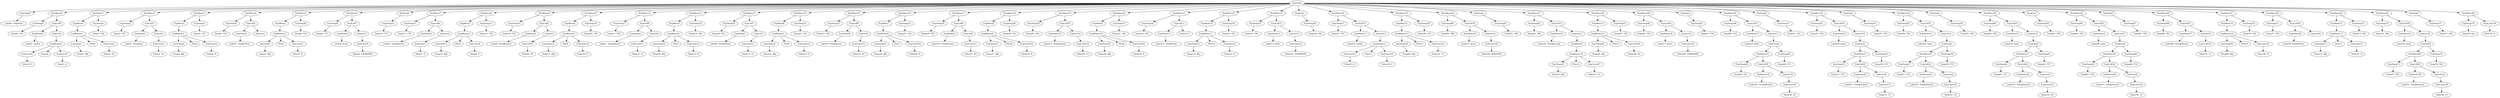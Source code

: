 digraph {
	ordering = out;
	ExpConst39 -> "Value39: 0";
	StatMove46 -> ExpTemp78;
	StatMove46 -> ExpConst39;
	ExpList29 -> ExpEseq5;
	ExpEseq5 -> StatMove45;
	ExpEseq5 -> ExpTemp76;
	ExpCall30 -> ExpName30;
	ExpCall30 -> ExpList30;
	ExpName29 -> "Label30: print";
	StatMove43 -> ExpMem15;
	StatMove43 -> ExpTemp73;
	ExpMem15 -> ExpBinary17;
	ExpConst37 -> "Value37: 8";
	ExpBinary17 -> ExpTemp72;
	ExpBinary17 -> Plus15;
	ExpBinary17 -> ExpConst37;
	ExpName28 -> "Label29: Tree@Print";
	StatMove42 -> ExpTemp71;
	StatMove42 -> ExpCall28;
	ExpTemp70 -> "Temp70: T61";
	ExpCall29 -> ExpName29;
	ExpCall29 -> ExpList29;
	StatMove41 -> ExpMem14;
	StatMove41 -> ExpTemp70;
	ExpMem14 -> ExpBinary16;
	ExpBinary16 -> ExpTemp69;
	ExpBinary16 -> Plus14;
	ExpBinary16 -> ExpConst36;
	ExpList27 -> ExpConst35;
	ExpCall27 -> ExpName27;
	ExpCall27 -> ExpList27;
	ExpTemp68 -> "Temp68: T61";
	StatExp8 -> ExpTemp67;
	ExpTemp66 -> "Temp66: T59";
	ExpConst34 -> "Value34: 12";
	ExpCall26 -> ExpName26;
	ExpCall26 -> ExpList26;
	ExpTemp71 -> "Temp71: T62";
	ExpCall25 -> ExpName25;
	ExpCall25 -> ExpList25;
	ExpTemp64 -> "Temp64: T60";
	ExpList25 -> ExpEseq4;
	StatExp7 -> ExpTemp63;
	ExpList23 -> ExpEseq3;
	ExpTemp62 -> "Temp62: T57";
	ExpList24 -> ExpConst33;
	ExpCall24 -> ExpName24;
	ExpCall24 -> ExpList24;
	ExpName24 -> "Label25: Tree@Search";
	StatMove37 -> ExpTemp61;
	StatMove37 -> ExpCall24;
	ExpConst38 -> "Value38: 12";
	ExpCall23 -> ExpName23;
	ExpCall23 -> ExpList23;
	StatExp9 -> ExpTemp77;
	ExpName23 -> "Label24: print";
	ExpEseq3 -> StatMove37;
	ExpEseq3 -> ExpTemp62;
	StatMove36 -> ExpTemp60;
	StatMove36 -> ExpCall23;
	ExpTemp60 -> "Temp60: T58";
	StatExp6 -> ExpTemp59;
	ExpName25 -> "Label26: print";
	ExpEseq2 -> StatMove35;
	ExpEseq2 -> ExpTemp58;
	ExpConst32 -> "Value32: 16";
	ExpConst35 -> "Value35: 12";
	ExpCall22 -> ExpName22;
	ExpCall22 -> ExpList22;
	ExpName22 -> "Label23: Tree@Search";
	StatMove35 -> ExpTemp57;
	StatMove35 -> ExpCall22;
	ExpTemp73 -> "Temp73: T62";
	ExpCall21 -> ExpName21;
	ExpCall21 -> ExpList21;
	ExpTemp59 -> "Temp59: T56";
	StatMove34 -> ExpTemp56;
	StatMove34 -> ExpCall21;
	ExpTemp56 -> "Temp56: T56";
	ExpList19 -> ExpEseq1;
	ExpTemp54 -> "Temp54: T53";
	ExpEseq1 -> StatMove33;
	ExpEseq1 -> ExpTemp54;
	ExpConst31 -> "Value31: 12";
	ExpCall20 -> ExpName20;
	ExpCall20 -> ExpList20;
	StatMove33 -> ExpTemp53;
	StatMove33 -> ExpCall20;
	ExpConst36 -> "Value36: 8";
	ExpCall19 -> ExpName19;
	ExpCall19 -> ExpList19;
	ExpName19 -> "Label20: print";
	ExpTemp52 -> "Temp52: T54";
	StatExp4 -> ExpTemp51;
	ExpTemp51 -> "Temp51: T52";
	ExpList17 -> ExpEseq0;
	ExpTemp50 -> "Temp50: T51";
	ExpEseq0 -> StatMove31;
	ExpEseq0 -> ExpTemp50;
	ExpList18 -> ExpConst30;
	ExpConst30 -> "Value30: 24";
	ExpCall18 -> ExpName18;
	ExpCall18 -> ExpList18;
	StatMove31 -> ExpTemp49;
	StatMove31 -> ExpCall18;
	ExpTemp63 -> "Temp63: T58";
	ExpList7 -> ExpConst13;
	ExpCall7 -> ExpName7;
	ExpCall7 -> ExpList7;
	StatMove14 -> ExpMem6;
	StatMove14 -> ExpTemp22;
	ExpName20 -> "Label21: Tree@Search";
	StatMove13 -> ExpTemp20;
	StatMove13 -> ExpCall7;
	ExpTemp20 -> "Temp20: T41";
	ExpTemp77 -> "Temp77: T64";
	ExpName0 -> "Label1: malloc";
	ExpList13 -> ExpBinary12;
	ExpCall28 -> ExpName28;
	ExpCall28 -> ExpList28;
	ExpCall6 -> ExpName6;
	ExpCall6 -> ExpList6;
	ExpTemp10 -> "Temp10: T37";
	ExpMem10 -> ExpBinary11;
	ExpTemp23 -> "Temp23: T42";
	ExpBinary6 -> ExpTemp18;
	ExpBinary6 -> Plus5;
	ExpBinary6 -> ExpConst12;
	StatMove24 -> ExpTemp37;
	StatMove24 -> ExpCall13;
	ExpTemp16 -> "Temp16: T39";
	ExpTemp78 -> "Temp78: $rv";
	ExpName26 -> "Label27: Tree@Search";
	ExpTemp43 -> "Temp43: $fp";
	ExpConst14 -> "Value14: 8";
	ExpConst9 -> "Value9: 24";
	StatMove5 -> ExpMem2;
	StatMove5 -> ExpTemp8;
	ExpTemp65 -> "Temp65: T59";
	ExpCall12 -> ExpName12;
	ExpCall12 -> ExpList12;
	ExpCall5 -> ExpName5;
	ExpCall5 -> ExpList5;
	ExpMem11 -> ExpBinary13;
	StatMove26 -> ExpTemp40;
	StatMove26 -> ExpCall14;
	ExpTemp48 -> "Temp48: T52";
	ExpTemp76 -> "Temp76: T63";
	ExpTemp14 -> "Temp14: T39";
	StatMove12 -> ExpMem5;
	StatMove12 -> ExpTemp19;
	ExpConst19 -> "Value19: 14";
	ExpTemp13 -> "Temp13: T38";
	ExpEseq4 -> StatMove39;
	ExpEseq4 -> ExpTemp66;
	ExpMem3 -> ExpBinary4;
	ExpTemp21 -> "Temp21: $fp";
	ExpConst7 -> "Value7: 8";
	ExpName7 -> "Label8: Tree@Insert";
	StatMove11 -> ExpTemp17;
	StatMove11 -> ExpCall6;
	ExpTemp44 -> "Temp44: $fp";
	StatMove40 -> ExpTemp68;
	StatMove40 -> ExpCall27;
	ExpCall4 -> ExpName4;
	ExpCall4 -> ExpList4;
	ExpTemp9 -> "Temp9: T37";
	ExpBinary11 -> ExpTemp33;
	ExpBinary11 -> Plus10;
	ExpBinary11 -> ExpConst21;
	ExpTemp53 -> "Temp53: T53";
	ExpTemp19 -> "Temp19: T40";
	ExpBinary13 -> ExpTemp38;
	ExpBinary13 -> Plus11;
	ExpBinary13 -> ExpConst25;
	ExpTemp17 -> "Temp17: T40";
	ExpConst3 -> "Value3: 16";
	ExpMem4 -> ExpBinary5;
	StatMove10 -> ExpMem4;
	StatMove10 -> ExpTemp16;
	ExpName10 -> "Label11: Tree@Insert";
	ExpBinary15 -> ExpTemp44;
	ExpBinary15 -> Plus13;
	ExpBinary15 -> ExpConst28;
	ExpConst11 -> "Value11: 4";
	ExpTemp47 -> "Temp47: T50";
	ExpConst10 -> "Value10: 8";
	ExpBinary1 -> ExpTemp1;
	ExpBinary1 -> Plus0;
	ExpBinary1 -> ExpConst2;
	ExpTemp1 -> "Temp1: $fp";
	ExpList1 -> ExpConst3;
	ExpBinary4 -> ExpTemp12;
	ExpBinary4 -> Plus3;
	ExpBinary4 -> ExpConst8;
	ExpTemp57 -> "Temp57: T55";
	ExpTemp5 -> "Temp5: T35";
	ExpName2 -> "Label3: Tree@Print";
	ExpList26 -> ExpConst34;
	ExpCall3 -> ExpName3;
	ExpCall3 -> ExpList3;
	ExpConst25 -> "Value25: 12";
	ExpName16 -> "Label17: print";
	ExpList4 -> ExpConst7;
	ExpTemp27 -> "Temp27: $fp";
	StatMove38 -> ExpTemp64;
	StatMove38 -> ExpCall25;
	StatExp5 -> ExpTemp55;
	ExpBinary0 -> ExpConst0;
	ExpBinary0 -> Times0;
	ExpBinary0 -> ExpConst1;
	ExpConst0 -> "Value0: 6";
	ExpTemp55 -> "Temp55: T54";
	ExpList9 -> ExpConst17;
	ExpName5 -> "Label6: Tree@Insert";
	ExpList30 -> ExpConst38;
	ExpCall0 -> ExpName0;
	ExpCall0 -> ExpList0;
	ExpTemp12 -> "Temp12: $fp";
	ExpConst23 -> "Value23: 0";
	ExpMem2 -> ExpBinary3;
	ExpTemp33 -> "Temp33: $fp";
	ExpTemp15 -> "Temp15: $fp";
	StatMove8 -> ExpMem3;
	StatMove8 -> ExpTemp13;
	ExpTemp28 -> "Temp28: T43";
	ExpName1 -> "Label2: Tree@Init";
	StatMove1 -> ExpMem0;
	StatMove1 -> ExpTemp2;
	ExpBinary5 -> ExpTemp15;
	ExpBinary5 -> Plus4;
	ExpBinary5 -> ExpConst10;
	ExpBinary7 -> ExpTemp21;
	ExpBinary7 -> Plus6;
	ExpBinary7 -> ExpConst14;
	ExpBinary9 -> ExpTemp27;
	ExpBinary9 -> Plus8;
	ExpBinary9 -> ExpConst18;
	ExpList20 -> ExpConst31;
	ExpConst12 -> "Value12: 8";
	ExpName4 -> "Label5: Tree@Insert";
	ExpCall14 -> ExpName14;
	ExpCall14 -> ExpList14;
	ExpTemp8 -> "Temp8: T36";
	ExpConst1 -> "Value1: 4";
	ExpName3 -> "Label4: print";
	ExpList6 -> ExpConst11;
	ExpName15 -> "Label16: Tree@accept";
	ExpTemp45 -> "Temp45: T49";
	ExpCall1 -> ExpName1;
	ExpCall1 -> ExpList1;
	ExpTemp4 -> "Temp4: $fp";
	ExpTemp61 -> "Temp61: T57";
	ExpList21 -> ExpEseq2;
	StatMove19 -> ExpTemp29;
	StatMove19 -> ExpCall10;
	ExpTemp0 -> "Temp0: T34";
	StatMove7 -> ExpTemp11;
	StatMove7 -> ExpCall4;
	ExpTemp7 -> "Temp7: $fp";
	ExpMem5 -> ExpBinary6;
	ExpBinary2 -> ExpTemp4;
	ExpBinary2 -> Plus1;
	ExpBinary2 -> ExpConst4;
	ExpConst4 -> "Value4: 8";
	ExpTemp72 -> "Temp72: $fp";
	StatMove15 -> ExpTemp23;
	StatMove15 -> ExpCall8;
	ExpTemp11 -> "Temp11: T38";
	StatMove28 -> ExpMem13;
	StatMove28 -> ExpTemp45;
	ExpName12 -> "Label13: print";
	ExpTemp2 -> "Temp2: T34";
	StatExp0 -> ExpTemp10;
	ExpCall2 -> ExpName2;
	ExpCall2 -> ExpList2;
	ExpConst2 -> "Value2: 20";
	ExpConst18 -> "Value18: 8";
	ExpConst26 -> "Value26: 50000000";
	StatMove27 -> ExpTemp42;
	StatMove27 -> ExpCall15;
	ExpTemp22 -> "Temp22: T41";
	StatMove3 -> ExpMem1;
	StatMove3 -> ExpTemp5;
	StatMove45 -> ExpTemp75;
	StatMove45 -> ExpCall30;
	ExpTemp74 -> "Temp74: T64";
	StatLabel0 -> "Label0: TV@Start";
	ExpConst24 -> "Value24: 4";
	ExpList15 -> ExpMem12;
	ExpList3 -> ExpConst6;
	ExpTemp39 -> "Temp39: T47";
	ExpTemp3 -> "Temp3: T35";
	ExpTemp6 -> "Temp6: T36";
	ExpBinary12 -> ExpConst23;
	ExpBinary12 -> Times1;
	ExpBinary12 -> ExpConst24;
	StatMove6 -> ExpTemp9;
	StatMove6 -> ExpCall3;
	StatMove32 -> ExpTemp52;
	StatMove32 -> ExpCall19;
	StatMove22 -> ExpMem10;
	StatMove22 -> ExpTemp34;
	ExpTemp58 -> "Temp58: T55";
	ExpMem1 -> ExpBinary2;
	ExpMem9 -> ExpBinary10;
	ExpConst6 -> "Value6: 100000000";
	ExpCall8 -> ExpName8;
	ExpCall8 -> ExpList8;
	ExpConst15 -> "Value15: 20";
	ExpTemp75 -> "Temp75: T63";
	ExpList8 -> ExpConst15;
	ExpList5 -> ExpConst9;
	ExpTemp31 -> "Temp31: T44";
	ExpTemp24 -> "Temp24: $fp";
	ExpConst29 -> "Value29: 100000000";
	ExpConst5 -> "Value5: 8";
	ExpBinary8 -> ExpTemp24;
	ExpBinary8 -> Plus7;
	ExpBinary8 -> ExpConst16;
	ExpMem6 -> ExpBinary7;
	ExpConst16 -> "Value16: 8";
	StatList0 -> StatLabel0;
	StatList0 -> StatMove0;
	StatList0 -> StatMove1;
	StatList0 -> StatMove2;
	StatList0 -> StatMove3;
	StatList0 -> StatMove4;
	StatList0 -> StatMove5;
	StatList0 -> StatMove6;
	StatList0 -> StatExp0;
	StatList0 -> StatMove7;
	StatList0 -> StatMove8;
	StatList0 -> StatMove9;
	StatList0 -> StatMove10;
	StatList0 -> StatMove11;
	StatList0 -> StatMove12;
	StatList0 -> StatMove13;
	StatList0 -> StatMove14;
	StatList0 -> StatMove15;
	StatList0 -> StatMove16;
	StatList0 -> StatMove17;
	StatList0 -> StatMove18;
	StatList0 -> StatMove19;
	StatList0 -> StatMove20;
	StatList0 -> StatMove21;
	StatList0 -> StatMove22;
	StatList0 -> StatMove23;
	StatList0 -> StatExp1;
	StatList0 -> StatMove24;
	StatList0 -> StatMove25;
	StatList0 -> StatMove26;
	StatList0 -> StatExp2;
	StatList0 -> StatMove27;
	StatList0 -> StatMove28;
	StatList0 -> StatMove29;
	StatList0 -> StatExp3;
	StatList0 -> StatMove30;
	StatList0 -> StatExp4;
	StatList0 -> StatMove32;
	StatList0 -> StatExp5;
	StatList0 -> StatMove34;
	StatList0 -> StatExp6;
	StatList0 -> StatMove36;
	StatList0 -> StatExp7;
	StatList0 -> StatMove38;
	StatList0 -> StatExp8;
	StatList0 -> StatMove40;
	StatList0 -> StatMove41;
	StatList0 -> StatMove42;
	StatList0 -> StatMove43;
	StatList0 -> StatMove44;
	StatList0 -> StatExp9;
	StatList0 -> StatMove46;
	StatMove16 -> ExpMem7;
	StatMove16 -> ExpTemp25;
	ExpMem12 -> ExpBinary14;
	ExpTemp25 -> "Temp25: T42";
	ExpName9 -> "Label10: Tree@Insert";
	ExpTemp26 -> "Temp26: T43";
	StatMove29 -> ExpTemp46;
	StatMove29 -> ExpCall16;
	ExpName14 -> "Label15: print";
	ExpName30 -> "Label31: Tree@Search";
	StatMove39 -> ExpTemp65;
	StatMove39 -> ExpCall26;
	ExpTemp41 -> "Temp41: T48";
	ExpName27 -> "Label28: Tree@Delete";
	StatMove17 -> ExpTemp26;
	StatMove17 -> ExpCall9;
	ExpCall9 -> ExpName9;
	ExpCall9 -> ExpList9;
	ExpConst33 -> "Value33: 50";
	ExpTemp49 -> "Temp49: T51";
	ExpConst21 -> "Value21: 8";
	ExpConst17 -> "Value17: 28";
	ExpMem8 -> ExpBinary9;
	StatMove18 -> ExpMem8;
	StatMove18 -> ExpTemp28;
	ExpTemp29 -> "Temp29: T44";
	ExpName21 -> "Label22: print";
	ExpCall10 -> ExpName10;
	ExpCall10 -> ExpList10;
	ExpName8 -> "Label9: Tree@Insert";
	StatMove2 -> ExpTemp3;
	StatMove2 -> ExpCall1;
	ExpList16 -> ExpConst29;
	ExpList10 -> ExpConst19;
	ExpTemp30 -> "Temp30: $fp";
	ExpBinary10 -> ExpTemp30;
	ExpBinary10 -> Plus9;
	ExpBinary10 -> ExpConst20;
	ExpConst20 -> "Value20: 8";
	StatMove20 -> ExpMem9;
	StatMove20 -> ExpTemp31;
	ExpTemp32 -> "Temp32: T45";
	StatMove21 -> ExpTemp32;
	StatMove21 -> ExpCall11;
	ExpName11 -> "Label12: Tree@Print";
	ExpTemp34 -> "Temp34: T45";
	ExpList0 -> ExpBinary0;
	ExpConst22 -> "Value22: 100000000";
	ExpTemp67 -> "Temp67: T60";
	ExpBinary3 -> ExpTemp7;
	ExpBinary3 -> Plus2;
	ExpBinary3 -> ExpConst5;
	ExpTemp40 -> "Temp40: T48";
	StatMove44 -> ExpTemp74;
	StatMove44 -> ExpCall29;
	ExpList12 -> ExpConst22;
	ExpMem0 -> ExpBinary1;
	ExpTemp36 -> "Temp36: T46";
	StatExp1 -> ExpTemp36;
	ExpTemp69 -> "Temp69: $fp";
	ExpTemp37 -> "Temp37: T47";
	ExpName18 -> "Label19: Tree@Search";
	ExpTemp35 -> "Temp35: T46";
	StatMove23 -> ExpTemp35;
	StatMove23 -> ExpCall12;
	ExpName13 -> "Label14: malloc";
	StatMove4 -> ExpTemp6;
	StatMove4 -> ExpCall2;
	StatMove9 -> ExpTemp14;
	StatMove9 -> ExpCall5;
	ExpCall13 -> ExpName13;
	ExpCall13 -> ExpList13;
	ExpName6 -> "Label7: Tree@Insert";
	ExpTemp38 -> "Temp38: $fp";
	StatMove25 -> ExpMem11;
	StatMove25 -> ExpTemp39;
	ExpTemp42 -> "Temp42: T49";
	ExpList14 -> ExpConst26;
	StatExp2 -> ExpTemp41;
	ExpCall15 -> ExpName15;
	ExpCall15 -> ExpList15;
	StatMove0 -> ExpTemp0;
	StatMove0 -> ExpCall0;
	ExpBinary14 -> ExpTemp43;
	ExpBinary14 -> Plus12;
	ExpBinary14 -> ExpConst27;
	ExpConst27 -> "Value27: 12";
	ExpTemp18 -> "Temp18: $fp";
	ExpConst28 -> "Value28: 16";
	ExpMem13 -> ExpBinary15;
	ExpConst13 -> "Value13: 12";
	ExpMem7 -> ExpBinary8;
	ExpTemp46 -> "Temp46: T50";
	ExpCall16 -> ExpName16;
	ExpCall16 -> ExpList16;
	ExpConst8 -> "Value8: 8";
	StatExp3 -> ExpTemp47;
	StatMove30 -> ExpTemp48;
	StatMove30 -> ExpCall17;
	ExpCall11 -> ExpName11;
	ExpCall11 -> ExpList11;
	ExpName17 -> "Label18: print";
	ExpList22 -> ExpConst32;
	ExpCall17 -> ExpName17;
	ExpCall17 -> ExpList17;
}

